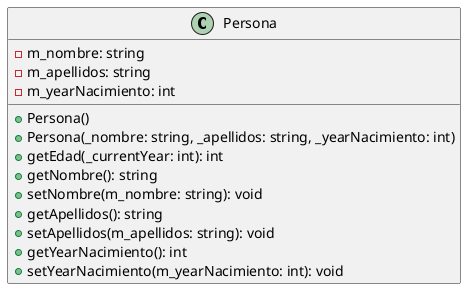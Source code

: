 @startuml
class Persona {
    - m_nombre: string
    - m_apellidos: string
    - m_yearNacimiento: int

    + Persona()
    + Persona(_nombre: string, _apellidos: string, _yearNacimiento: int)
    + getEdad(_currentYear: int): int
    + getNombre(): string
    + setNombre(m_nombre: string): void
    + getApellidos(): string
    + setApellidos(m_apellidos: string): void
    + getYearNacimiento(): int
    + setYearNacimiento(m_yearNacimiento: int): void
}
@enduml

